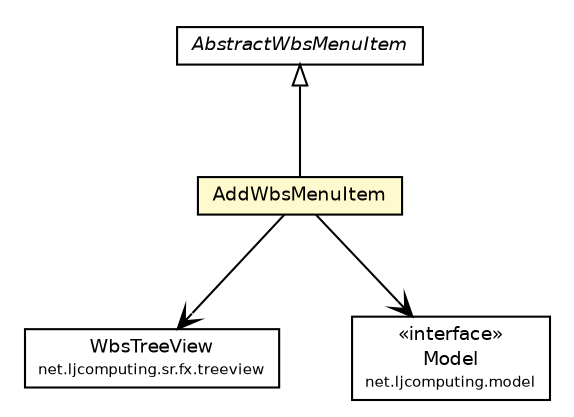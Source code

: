 #!/usr/local/bin/dot
#
# Class diagram 
# Generated by UMLGraph version R5_6 (http://www.umlgraph.org/)
#

digraph G {
	edge [fontname="Helvetica",fontsize=10,labelfontname="Helvetica",labelfontsize=10];
	node [fontname="Helvetica",fontsize=10,shape=plaintext];
	nodesep=0.25;
	ranksep=0.5;
	// net.ljcomputing.sr.fx.menu.item.AddWbsMenuItem
	c882 [label=<<table title="net.ljcomputing.sr.fx.menu.item.AddWbsMenuItem" border="0" cellborder="1" cellspacing="0" cellpadding="2" port="p" bgcolor="lemonChiffon" href="./AddWbsMenuItem.html">
		<tr><td><table border="0" cellspacing="0" cellpadding="1">
<tr><td align="center" balign="center"> AddWbsMenuItem </td></tr>
		</table></td></tr>
		</table>>, URL="./AddWbsMenuItem.html", fontname="Helvetica", fontcolor="black", fontsize=9.0];
	// net.ljcomputing.sr.fx.menu.item.AbstractWbsMenuItem
	c883 [label=<<table title="net.ljcomputing.sr.fx.menu.item.AbstractWbsMenuItem" border="0" cellborder="1" cellspacing="0" cellpadding="2" port="p" href="./AbstractWbsMenuItem.html">
		<tr><td><table border="0" cellspacing="0" cellpadding="1">
<tr><td align="center" balign="center"><font face="Helvetica-Oblique"> AbstractWbsMenuItem </font></td></tr>
		</table></td></tr>
		</table>>, URL="./AbstractWbsMenuItem.html", fontname="Helvetica", fontcolor="black", fontsize=9.0];
	// net.ljcomputing.sr.fx.treeview.WbsTreeView
	c900 [label=<<table title="net.ljcomputing.sr.fx.treeview.WbsTreeView" border="0" cellborder="1" cellspacing="0" cellpadding="2" port="p" href="../../treeview/WbsTreeView.html">
		<tr><td><table border="0" cellspacing="0" cellpadding="1">
<tr><td align="center" balign="center"> WbsTreeView </td></tr>
<tr><td align="center" balign="center"><font point-size="7.0"> net.ljcomputing.sr.fx.treeview </font></td></tr>
		</table></td></tr>
		</table>>, URL="../../treeview/WbsTreeView.html", fontname="Helvetica", fontcolor="black", fontsize=9.0];
	//net.ljcomputing.sr.fx.menu.item.AddWbsMenuItem extends net.ljcomputing.sr.fx.menu.item.AbstractWbsMenuItem
	c883:p -> c882:p [dir=back,arrowtail=empty];
	// net.ljcomputing.sr.fx.menu.item.AddWbsMenuItem NAVASSOC net.ljcomputing.model.Model
	c882:p -> c910:p [taillabel="", label="", headlabel="", fontname="Helvetica", fontcolor="black", fontsize=10.0, color="black", arrowhead=open];
	// net.ljcomputing.sr.fx.menu.item.AddWbsMenuItem NAVASSOC net.ljcomputing.sr.fx.treeview.WbsTreeView
	c882:p -> c900:p [taillabel="", label="", headlabel="", fontname="Helvetica", fontcolor="black", fontsize=10.0, color="black", arrowhead=open];
	// net.ljcomputing.model.Model
	c910 [label=<<table title="net.ljcomputing.model.Model" border="0" cellborder="1" cellspacing="0" cellpadding="2" port="p">
		<tr><td><table border="0" cellspacing="0" cellpadding="1">
<tr><td align="center" balign="center"> &#171;interface&#187; </td></tr>
<tr><td align="center" balign="center"> Model </td></tr>
<tr><td align="center" balign="center"><font point-size="7.0"> net.ljcomputing.model </font></td></tr>
		</table></td></tr>
		</table>>, URL="null", fontname="Helvetica", fontcolor="black", fontsize=9.0];
}

